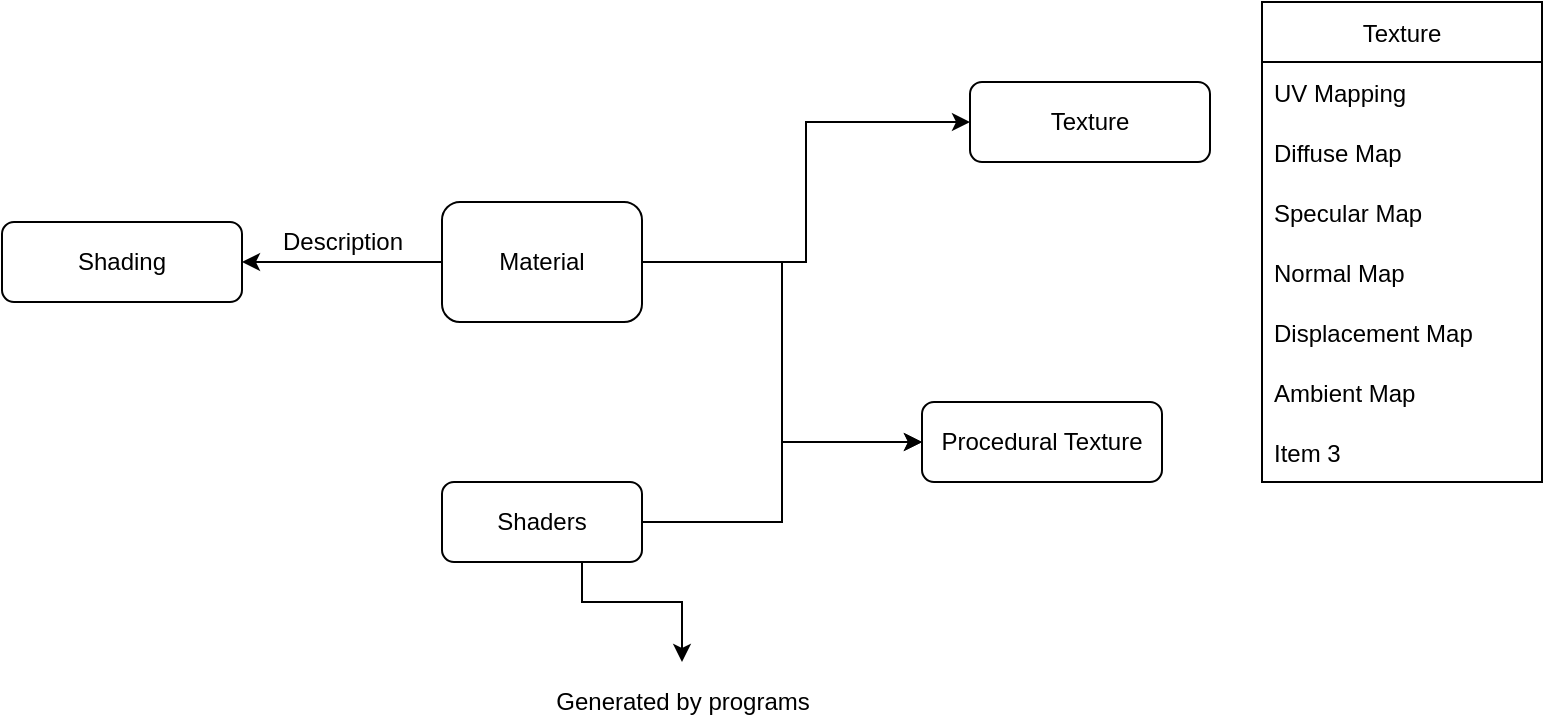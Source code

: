 <mxfile version="16.4.6" type="device"><diagram id="C5RBs43oDa-KdzZeNtuy" name="Page-1"><mxGraphModel dx="1451" dy="961" grid="1" gridSize="10" guides="1" tooltips="1" connect="1" arrows="1" fold="1" page="1" pageScale="1" pageWidth="827" pageHeight="1169" math="0" shadow="0"><root><mxCell id="WIyWlLk6GJQsqaUBKTNV-0"/><mxCell id="WIyWlLk6GJQsqaUBKTNV-1" parent="WIyWlLk6GJQsqaUBKTNV-0"/><mxCell id="WIyWlLk6GJQsqaUBKTNV-3" value="Shading" style="rounded=1;whiteSpace=wrap;html=1;fontSize=12;glass=0;strokeWidth=1;shadow=0;" parent="WIyWlLk6GJQsqaUBKTNV-1" vertex="1"><mxGeometry x="-70" y="220" width="120" height="40" as="geometry"/></mxCell><mxCell id="WIyWlLk6GJQsqaUBKTNV-7" value="Texture" style="rounded=1;whiteSpace=wrap;html=1;fontSize=12;glass=0;strokeWidth=1;shadow=0;" parent="WIyWlLk6GJQsqaUBKTNV-1" vertex="1"><mxGeometry x="414" y="150" width="120" height="40" as="geometry"/></mxCell><mxCell id="ZSAR775efVBAeNh60Jn5-3" style="edgeStyle=orthogonalEdgeStyle;rounded=0;orthogonalLoop=1;jettySize=auto;html=1;" edge="1" parent="WIyWlLk6GJQsqaUBKTNV-1" source="WIyWlLk6GJQsqaUBKTNV-11"><mxGeometry relative="1" as="geometry"><mxPoint x="270" y="440" as="targetPoint"/><Array as="points"><mxPoint x="220" y="410"/><mxPoint x="270" y="410"/></Array></mxGeometry></mxCell><mxCell id="ZSAR775efVBAeNh60Jn5-6" style="edgeStyle=orthogonalEdgeStyle;rounded=0;orthogonalLoop=1;jettySize=auto;html=1;" edge="1" parent="WIyWlLk6GJQsqaUBKTNV-1" source="WIyWlLk6GJQsqaUBKTNV-11" target="WIyWlLk6GJQsqaUBKTNV-12"><mxGeometry relative="1" as="geometry"/></mxCell><mxCell id="WIyWlLk6GJQsqaUBKTNV-11" value="Shaders&lt;br&gt;" style="rounded=1;whiteSpace=wrap;html=1;fontSize=12;glass=0;strokeWidth=1;shadow=0;" parent="WIyWlLk6GJQsqaUBKTNV-1" vertex="1"><mxGeometry x="150" y="350" width="100" height="40" as="geometry"/></mxCell><mxCell id="WIyWlLk6GJQsqaUBKTNV-12" value="Procedural Texture" style="rounded=1;whiteSpace=wrap;html=1;fontSize=12;glass=0;strokeWidth=1;shadow=0;" parent="WIyWlLk6GJQsqaUBKTNV-1" vertex="1"><mxGeometry x="390" y="310" width="120" height="40" as="geometry"/></mxCell><mxCell id="ZSAR775efVBAeNh60Jn5-1" style="edgeStyle=orthogonalEdgeStyle;rounded=0;orthogonalLoop=1;jettySize=auto;html=1;entryX=1;entryY=0.5;entryDx=0;entryDy=0;" edge="1" parent="WIyWlLk6GJQsqaUBKTNV-1" source="ZSAR775efVBAeNh60Jn5-0" target="WIyWlLk6GJQsqaUBKTNV-3"><mxGeometry relative="1" as="geometry"/></mxCell><mxCell id="ZSAR775efVBAeNh60Jn5-7" style="edgeStyle=orthogonalEdgeStyle;rounded=0;orthogonalLoop=1;jettySize=auto;html=1;" edge="1" parent="WIyWlLk6GJQsqaUBKTNV-1" source="ZSAR775efVBAeNh60Jn5-0"><mxGeometry relative="1" as="geometry"><mxPoint x="390" y="330" as="targetPoint"/><Array as="points"><mxPoint x="320" y="240"/><mxPoint x="320" y="330"/></Array></mxGeometry></mxCell><mxCell id="ZSAR775efVBAeNh60Jn5-8" style="edgeStyle=orthogonalEdgeStyle;rounded=0;orthogonalLoop=1;jettySize=auto;html=1;exitX=1;exitY=0.5;exitDx=0;exitDy=0;entryX=0;entryY=0.5;entryDx=0;entryDy=0;" edge="1" parent="WIyWlLk6GJQsqaUBKTNV-1" source="ZSAR775efVBAeNh60Jn5-0" target="WIyWlLk6GJQsqaUBKTNV-7"><mxGeometry relative="1" as="geometry"/></mxCell><mxCell id="ZSAR775efVBAeNh60Jn5-0" value="Material" style="rounded=1;whiteSpace=wrap;html=1;" vertex="1" parent="WIyWlLk6GJQsqaUBKTNV-1"><mxGeometry x="150" y="210" width="100" height="60" as="geometry"/></mxCell><mxCell id="ZSAR775efVBAeNh60Jn5-2" value="Description" style="text;html=1;align=center;verticalAlign=middle;resizable=0;points=[];autosize=1;strokeColor=none;fillColor=none;" vertex="1" parent="WIyWlLk6GJQsqaUBKTNV-1"><mxGeometry x="60" y="220" width="80" height="20" as="geometry"/></mxCell><mxCell id="ZSAR775efVBAeNh60Jn5-4" value="Generated by programs&lt;br&gt;" style="text;html=1;align=center;verticalAlign=middle;resizable=0;points=[];autosize=1;strokeColor=none;fillColor=none;" vertex="1" parent="WIyWlLk6GJQsqaUBKTNV-1"><mxGeometry x="200" y="450" width="140" height="20" as="geometry"/></mxCell><mxCell id="ZSAR775efVBAeNh60Jn5-12" value="Texture" style="swimlane;fontStyle=0;childLayout=stackLayout;horizontal=1;startSize=30;horizontalStack=0;resizeParent=1;resizeParentMax=0;resizeLast=0;collapsible=1;marginBottom=0;" vertex="1" parent="WIyWlLk6GJQsqaUBKTNV-1"><mxGeometry x="560" y="110" width="140" height="240" as="geometry"/></mxCell><mxCell id="ZSAR775efVBAeNh60Jn5-13" value="UV Mapping" style="text;strokeColor=none;fillColor=none;align=left;verticalAlign=middle;spacingLeft=4;spacingRight=4;overflow=hidden;points=[[0,0.5],[1,0.5]];portConstraint=eastwest;rotatable=0;" vertex="1" parent="ZSAR775efVBAeNh60Jn5-12"><mxGeometry y="30" width="140" height="30" as="geometry"/></mxCell><mxCell id="ZSAR775efVBAeNh60Jn5-14" value="Diffuse Map    " style="text;strokeColor=none;fillColor=none;align=left;verticalAlign=middle;spacingLeft=4;spacingRight=4;overflow=hidden;points=[[0,0.5],[1,0.5]];portConstraint=eastwest;rotatable=0;" vertex="1" parent="ZSAR775efVBAeNh60Jn5-12"><mxGeometry y="60" width="140" height="30" as="geometry"/></mxCell><mxCell id="ZSAR775efVBAeNh60Jn5-15" value="Specular Map" style="text;strokeColor=none;fillColor=none;align=left;verticalAlign=middle;spacingLeft=4;spacingRight=4;overflow=hidden;points=[[0,0.5],[1,0.5]];portConstraint=eastwest;rotatable=0;" vertex="1" parent="ZSAR775efVBAeNh60Jn5-12"><mxGeometry y="90" width="140" height="30" as="geometry"/></mxCell><mxCell id="ZSAR775efVBAeNh60Jn5-17" value="Normal Map" style="text;strokeColor=none;fillColor=none;align=left;verticalAlign=middle;spacingLeft=4;spacingRight=4;overflow=hidden;points=[[0,0.5],[1,0.5]];portConstraint=eastwest;rotatable=0;" vertex="1" parent="ZSAR775efVBAeNh60Jn5-12"><mxGeometry y="120" width="140" height="30" as="geometry"/></mxCell><mxCell id="ZSAR775efVBAeNh60Jn5-18" value="Displacement Map" style="text;strokeColor=none;fillColor=none;align=left;verticalAlign=middle;spacingLeft=4;spacingRight=4;overflow=hidden;points=[[0,0.5],[1,0.5]];portConstraint=eastwest;rotatable=0;" vertex="1" parent="ZSAR775efVBAeNh60Jn5-12"><mxGeometry y="150" width="140" height="30" as="geometry"/></mxCell><mxCell id="ZSAR775efVBAeNh60Jn5-19" value="Ambient Map" style="text;strokeColor=none;fillColor=none;align=left;verticalAlign=middle;spacingLeft=4;spacingRight=4;overflow=hidden;points=[[0,0.5],[1,0.5]];portConstraint=eastwest;rotatable=0;" vertex="1" parent="ZSAR775efVBAeNh60Jn5-12"><mxGeometry y="180" width="140" height="30" as="geometry"/></mxCell><mxCell id="ZSAR775efVBAeNh60Jn5-20" value="Item 3" style="text;strokeColor=none;fillColor=none;align=left;verticalAlign=middle;spacingLeft=4;spacingRight=4;overflow=hidden;points=[[0,0.5],[1,0.5]];portConstraint=eastwest;rotatable=0;" vertex="1" parent="ZSAR775efVBAeNh60Jn5-12"><mxGeometry y="210" width="140" height="30" as="geometry"/></mxCell></root></mxGraphModel></diagram></mxfile>